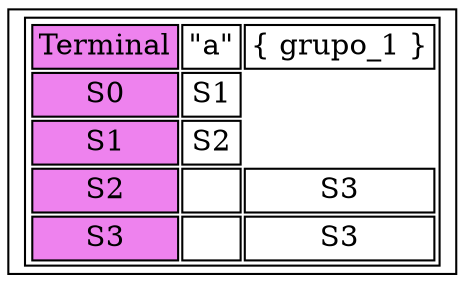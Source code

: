 digraph G{
node [shape=record];
table [ label = <
<table>
<tr><td bgcolor="violet">Terminal</td><td>"a"</td><td>\{ grupo_1 \}</td></tr>
<tr>
<td bgcolor="violet">S0</td><td>S1</td>
</tr>
<tr>
<td bgcolor="violet">S1</td><td>S2</td>
</tr>
<tr>
<td bgcolor="violet">S2</td><td></td>
<td>S3</td>
</tr>
<tr>
<td bgcolor="violet">S3</td><td></td>
<td>S3</td>
</tr>
</table>> ]
}
